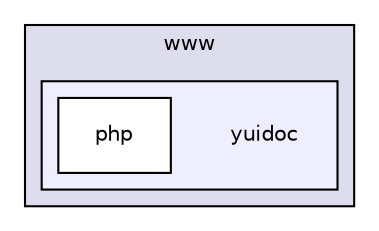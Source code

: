 digraph "C:/wamp/www/yuidoc" {
  compound=true
  node [ fontsize="10", fontname="Helvetica"];
  edge [ labelfontsize="10", labelfontname="Helvetica"];
  subgraph clusterdir_6cec9c0059ae9a8bc4877b04f6d117b9 {
    graph [ bgcolor="#ddddee", pencolor="black", label="www" fontname="Helvetica", fontsize="10", URL="dir_6cec9c0059ae9a8bc4877b04f6d117b9.html"]
  subgraph clusterdir_ac07840a994d8fbc22467e4a588b5fea {
    graph [ bgcolor="#eeeeff", pencolor="black", label="" URL="dir_ac07840a994d8fbc22467e4a588b5fea.html"];
    dir_ac07840a994d8fbc22467e4a588b5fea [shape=plaintext label="yuidoc"];
    dir_eb4c7278869537543a12d8124661a37e [shape=box label="php" color="black" fillcolor="white" style="filled" URL="dir_eb4c7278869537543a12d8124661a37e.html"];
  }
  }
}
